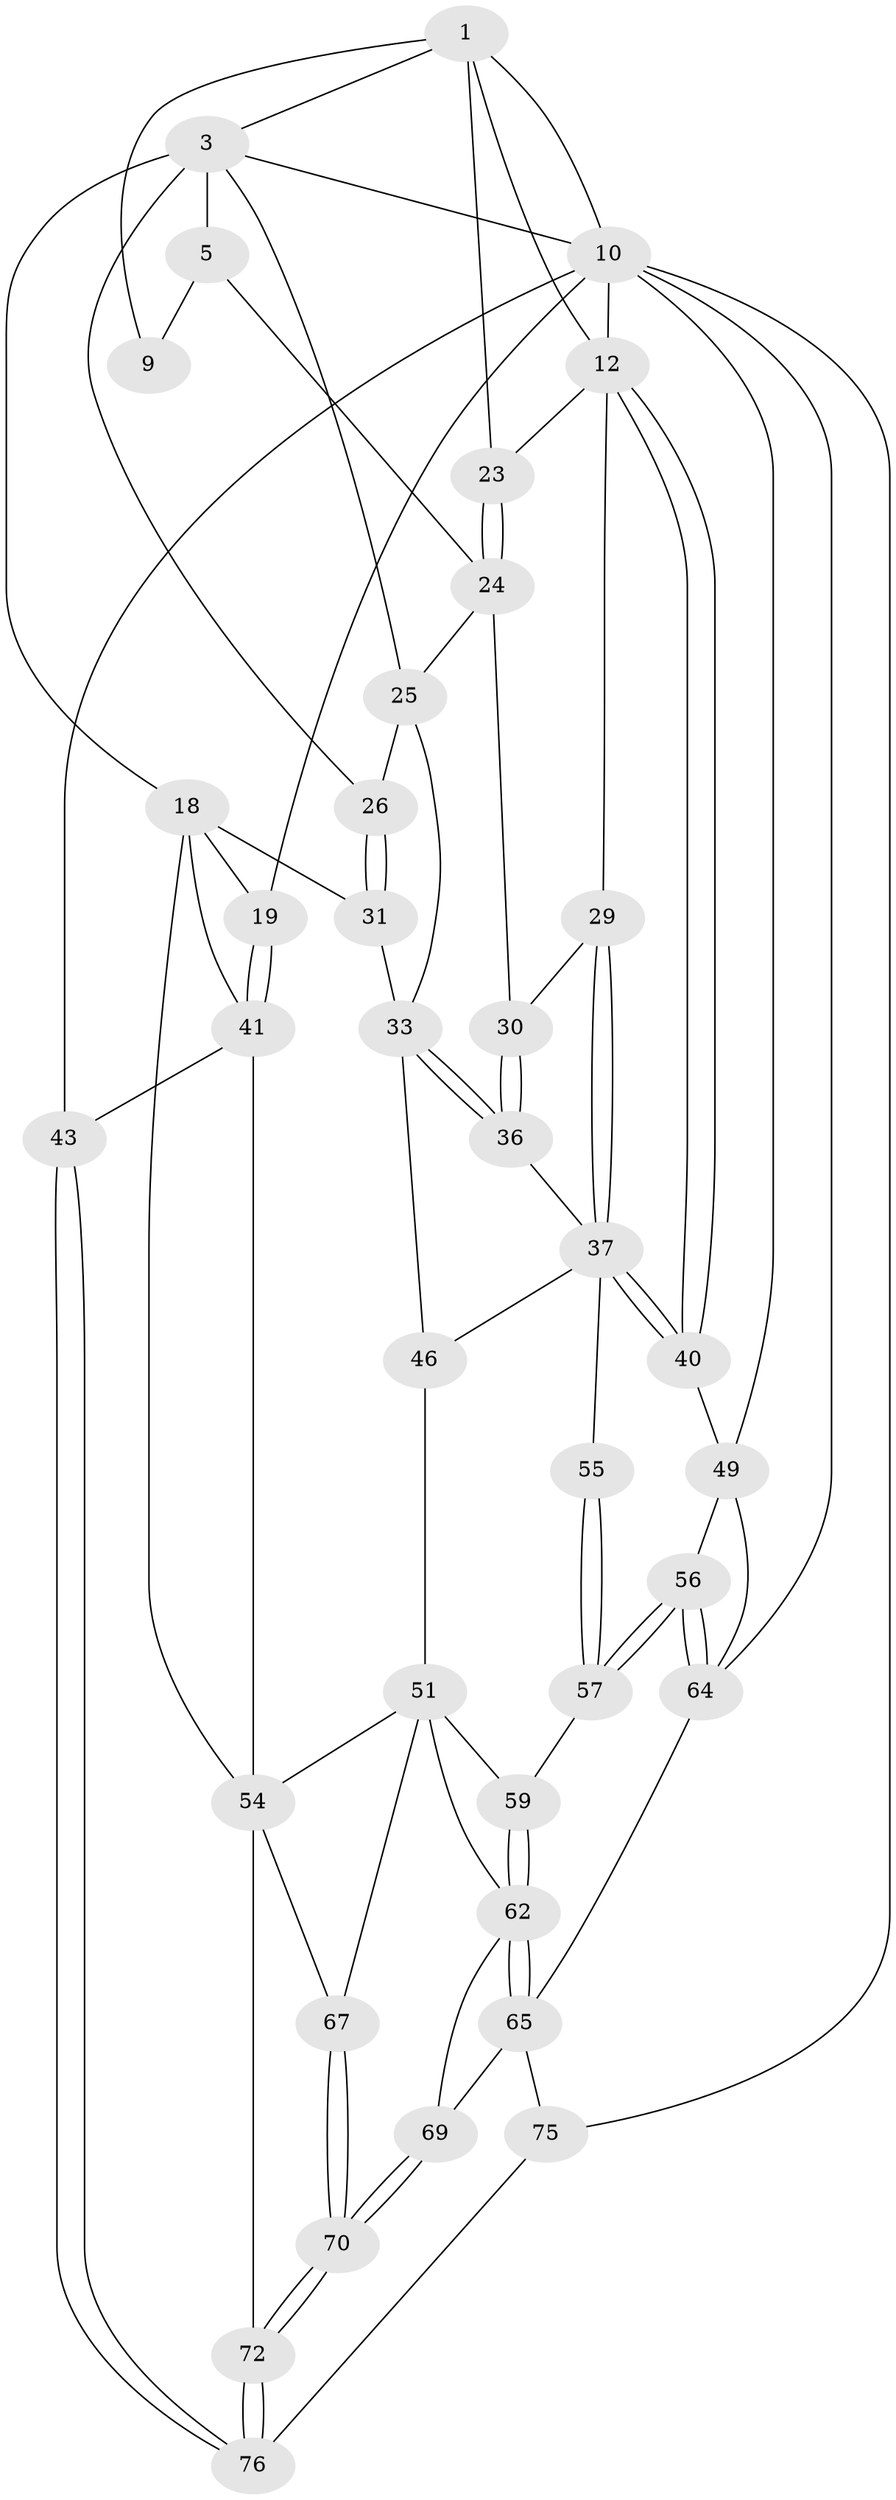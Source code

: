 // original degree distribution, {3: 0.02631578947368421, 4: 0.18421052631578946, 5: 0.631578947368421, 6: 0.15789473684210525}
// Generated by graph-tools (version 1.1) at 2025/21/03/04/25 18:21:19]
// undirected, 38 vertices, 88 edges
graph export_dot {
graph [start="1"]
  node [color=gray90,style=filled];
  1 [pos="+0.7399041827906385+0",super="+2+7"];
  3 [pos="+0.35252260882876607+0",super="+4"];
  5 [pos="+0.5029064672512084+0.08647581093523554",super="+6+20"];
  9 [pos="+0.564043091460145+0.13085060100493517"];
  10 [pos="+1+0",super="+74+15+11"];
  12 [pos="+1+0.2704051645450413",super="+13"];
  18 [pos="+0+0.18084774488352715",super="+32"];
  19 [pos="+0+0.03492648571272234"];
  23 [pos="+0.683745800685324+0.2548019230027585"];
  24 [pos="+0.6660997728441064+0.28166087405444423",super="+27"];
  25 [pos="+0.4360699398237167+0.3114986971236621",super="+28"];
  26 [pos="+0.3210733870634673+0.3186285407051863"];
  29 [pos="+0.6980926545626217+0.4096994196503979"];
  30 [pos="+0.6773114191619102+0.39374363011045355"];
  31 [pos="+0.24258942833837388+0.3866268874441417",super="+35"];
  33 [pos="+0.46153336314983157+0.46451877774659667",super="+34"];
  36 [pos="+0.5990820267776921+0.48726567264022375"];
  37 [pos="+0.7737261967671958+0.5070279265384137",super="+38"];
  40 [pos="+0.7952340380420153+0.5163380097308575"];
  41 [pos="+0+0.5587955447613977",super="+42"];
  43 [pos="+0+1"];
  46 [pos="+0.5853597552706592+0.5858688482977888",super="+47"];
  49 [pos="+1+0.7632379600628404",super="+50"];
  51 [pos="+0.4188430658630088+0.6500575385305605",super="+58+52"];
  54 [pos="+0.21013697286527697+0.6405346928830112",super="+60"];
  55 [pos="+0.6236772857125724+0.6022498089456104"];
  56 [pos="+0.6931747453948467+0.7240318634722095"];
  57 [pos="+0.6476387469617416+0.7021148978647272"];
  59 [pos="+0.5980575890674118+0.7174907393319128"];
  62 [pos="+0.5477227675869993+0.7750868022138017",super="+63"];
  64 [pos="+0.7104747082557309+0.7989965085155435",super="+66"];
  65 [pos="+0.6275582449936843+0.8683289510907063",super="+71"];
  67 [pos="+0.3173206746106733+0.7531050846828102"];
  69 [pos="+0.4661092228881254+0.8952984268049916"];
  70 [pos="+0.38106736801015534+0.9399079534846458"];
  72 [pos="+0.34524391387606823+1",super="+73"];
  75 [pos="+0.787218089597746+1"];
  76 [pos="+0.34774804955825256+1"];
  1 -- 10;
  1 -- 3;
  1 -- 9;
  1 -- 23;
  1 -- 12;
  3 -- 10;
  3 -- 18;
  3 -- 5 [weight=2];
  3 -- 25;
  3 -- 26;
  5 -- 9 [weight=2];
  5 -- 24;
  10 -- 75;
  10 -- 43 [weight=2];
  10 -- 19;
  10 -- 49;
  10 -- 12;
  10 -- 64;
  12 -- 40;
  12 -- 40;
  12 -- 29;
  12 -- 23;
  18 -- 19;
  18 -- 41;
  18 -- 54;
  18 -- 31 [weight=2];
  19 -- 41;
  19 -- 41;
  23 -- 24;
  23 -- 24;
  24 -- 30;
  24 -- 25;
  25 -- 26;
  25 -- 33;
  26 -- 31;
  26 -- 31;
  29 -- 30;
  29 -- 37;
  29 -- 37;
  30 -- 36;
  30 -- 36;
  31 -- 33;
  33 -- 36;
  33 -- 36;
  33 -- 46;
  36 -- 37;
  37 -- 40;
  37 -- 40;
  37 -- 46;
  37 -- 55 [weight=2];
  40 -- 49;
  41 -- 43;
  41 -- 54;
  43 -- 76;
  43 -- 76;
  46 -- 51 [weight=2];
  49 -- 56;
  49 -- 64;
  51 -- 59;
  51 -- 67;
  51 -- 54;
  51 -- 62;
  54 -- 72 [weight=2];
  54 -- 67;
  55 -- 57;
  55 -- 57;
  56 -- 57;
  56 -- 57;
  56 -- 64;
  56 -- 64;
  57 -- 59;
  59 -- 62;
  59 -- 62;
  62 -- 65;
  62 -- 65;
  62 -- 69;
  64 -- 65;
  65 -- 75;
  65 -- 69;
  67 -- 70;
  67 -- 70;
  69 -- 70;
  69 -- 70;
  70 -- 72;
  70 -- 72;
  72 -- 76;
  72 -- 76;
  75 -- 76;
}
